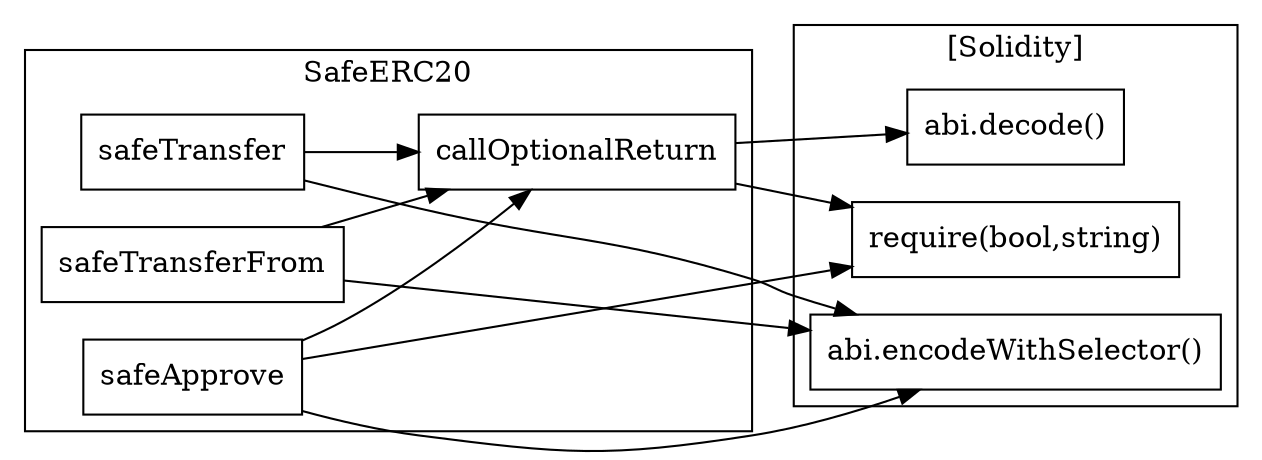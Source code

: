 strict digraph {
rankdir="LR"
node [shape=box]
subgraph cluster_258_SafeERC20 {
label = "SafeERC20"
"258_safeTransfer" [label="safeTransfer"]
"258_safeTransferFrom" [label="safeTransferFrom"]
"258_safeApprove" [label="safeApprove"]
"258_callOptionalReturn" [label="callOptionalReturn"]
"258_safeApprove" -> "258_callOptionalReturn"
"258_safeTransfer" -> "258_callOptionalReturn"
"258_safeTransferFrom" -> "258_callOptionalReturn"
}subgraph cluster_solidity {
label = "[Solidity]"
"abi.decode()" 
"abi.encodeWithSelector()" 
"require(bool,string)" 
"258_safeApprove" -> "abi.encodeWithSelector()"
"258_callOptionalReturn" -> "abi.decode()"
"258_safeApprove" -> "require(bool,string)"
"258_callOptionalReturn" -> "require(bool,string)"
"258_safeTransfer" -> "abi.encodeWithSelector()"
"258_safeTransferFrom" -> "abi.encodeWithSelector()"
}
}